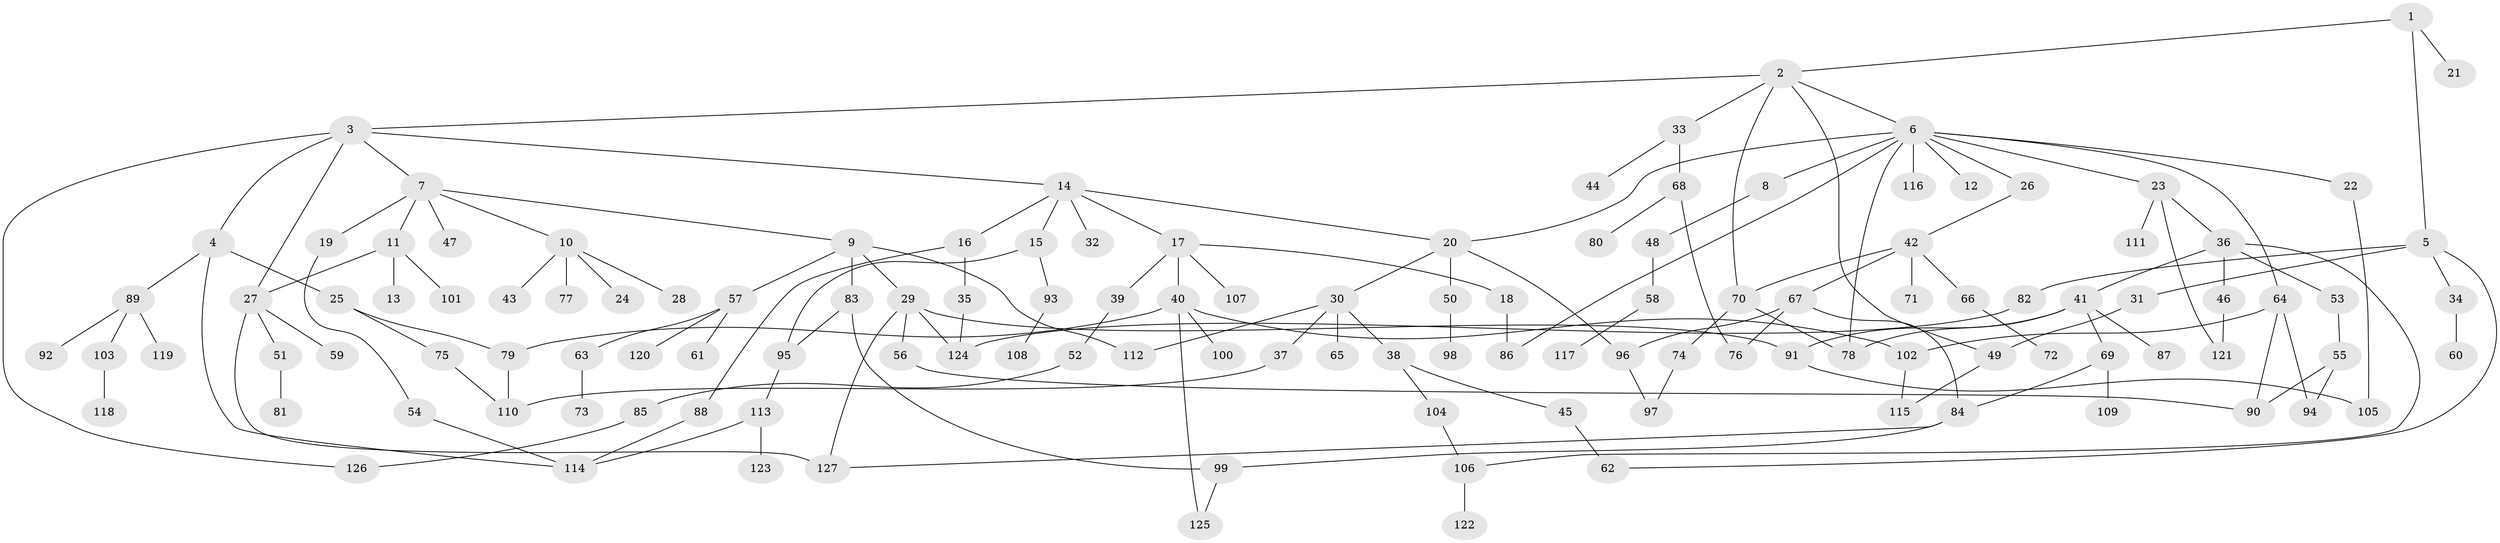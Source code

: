 // Generated by graph-tools (version 1.1) at 2025/13/03/09/25 04:13:34]
// undirected, 127 vertices, 162 edges
graph export_dot {
graph [start="1"]
  node [color=gray90,style=filled];
  1;
  2;
  3;
  4;
  5;
  6;
  7;
  8;
  9;
  10;
  11;
  12;
  13;
  14;
  15;
  16;
  17;
  18;
  19;
  20;
  21;
  22;
  23;
  24;
  25;
  26;
  27;
  28;
  29;
  30;
  31;
  32;
  33;
  34;
  35;
  36;
  37;
  38;
  39;
  40;
  41;
  42;
  43;
  44;
  45;
  46;
  47;
  48;
  49;
  50;
  51;
  52;
  53;
  54;
  55;
  56;
  57;
  58;
  59;
  60;
  61;
  62;
  63;
  64;
  65;
  66;
  67;
  68;
  69;
  70;
  71;
  72;
  73;
  74;
  75;
  76;
  77;
  78;
  79;
  80;
  81;
  82;
  83;
  84;
  85;
  86;
  87;
  88;
  89;
  90;
  91;
  92;
  93;
  94;
  95;
  96;
  97;
  98;
  99;
  100;
  101;
  102;
  103;
  104;
  105;
  106;
  107;
  108;
  109;
  110;
  111;
  112;
  113;
  114;
  115;
  116;
  117;
  118;
  119;
  120;
  121;
  122;
  123;
  124;
  125;
  126;
  127;
  1 -- 2;
  1 -- 5;
  1 -- 21;
  2 -- 3;
  2 -- 6;
  2 -- 33;
  2 -- 49;
  2 -- 70;
  3 -- 4;
  3 -- 7;
  3 -- 14;
  3 -- 27;
  3 -- 126;
  4 -- 25;
  4 -- 89;
  4 -- 114;
  5 -- 31;
  5 -- 34;
  5 -- 82;
  5 -- 62;
  6 -- 8;
  6 -- 12;
  6 -- 22;
  6 -- 23;
  6 -- 26;
  6 -- 64;
  6 -- 86;
  6 -- 116;
  6 -- 20;
  6 -- 78;
  7 -- 9;
  7 -- 10;
  7 -- 11;
  7 -- 19;
  7 -- 47;
  8 -- 48;
  9 -- 29;
  9 -- 57;
  9 -- 83;
  9 -- 112;
  10 -- 24;
  10 -- 28;
  10 -- 43;
  10 -- 77;
  11 -- 13;
  11 -- 101;
  11 -- 27;
  14 -- 15;
  14 -- 16;
  14 -- 17;
  14 -- 20;
  14 -- 32;
  15 -- 93;
  15 -- 95;
  16 -- 35;
  16 -- 88;
  17 -- 18;
  17 -- 39;
  17 -- 40;
  17 -- 107;
  18 -- 86;
  19 -- 54;
  20 -- 30;
  20 -- 50;
  20 -- 96;
  22 -- 105;
  23 -- 36;
  23 -- 111;
  23 -- 121;
  25 -- 75;
  25 -- 79;
  26 -- 42;
  27 -- 51;
  27 -- 59;
  27 -- 127;
  29 -- 56;
  29 -- 91;
  29 -- 127;
  29 -- 124;
  30 -- 37;
  30 -- 38;
  30 -- 65;
  30 -- 112;
  31 -- 49;
  33 -- 44;
  33 -- 68;
  34 -- 60;
  35 -- 124;
  36 -- 41;
  36 -- 46;
  36 -- 53;
  36 -- 106;
  37 -- 110;
  38 -- 45;
  38 -- 104;
  39 -- 52;
  40 -- 100;
  40 -- 102;
  40 -- 79;
  40 -- 125;
  41 -- 69;
  41 -- 87;
  41 -- 91;
  41 -- 78;
  42 -- 66;
  42 -- 67;
  42 -- 71;
  42 -- 70;
  45 -- 62;
  46 -- 121;
  48 -- 58;
  49 -- 115;
  50 -- 98;
  51 -- 81;
  52 -- 85;
  53 -- 55;
  54 -- 114;
  55 -- 94;
  55 -- 90;
  56 -- 90;
  57 -- 61;
  57 -- 63;
  57 -- 120;
  58 -- 117;
  63 -- 73;
  64 -- 94;
  64 -- 102;
  64 -- 90;
  66 -- 72;
  67 -- 76;
  67 -- 96;
  67 -- 84;
  68 -- 80;
  68 -- 76;
  69 -- 84;
  69 -- 109;
  70 -- 74;
  70 -- 78;
  74 -- 97;
  75 -- 110;
  79 -- 110;
  82 -- 124;
  83 -- 95;
  83 -- 99;
  84 -- 127;
  84 -- 99;
  85 -- 126;
  88 -- 114;
  89 -- 92;
  89 -- 103;
  89 -- 119;
  91 -- 105;
  93 -- 108;
  95 -- 113;
  96 -- 97;
  99 -- 125;
  102 -- 115;
  103 -- 118;
  104 -- 106;
  106 -- 122;
  113 -- 123;
  113 -- 114;
}

